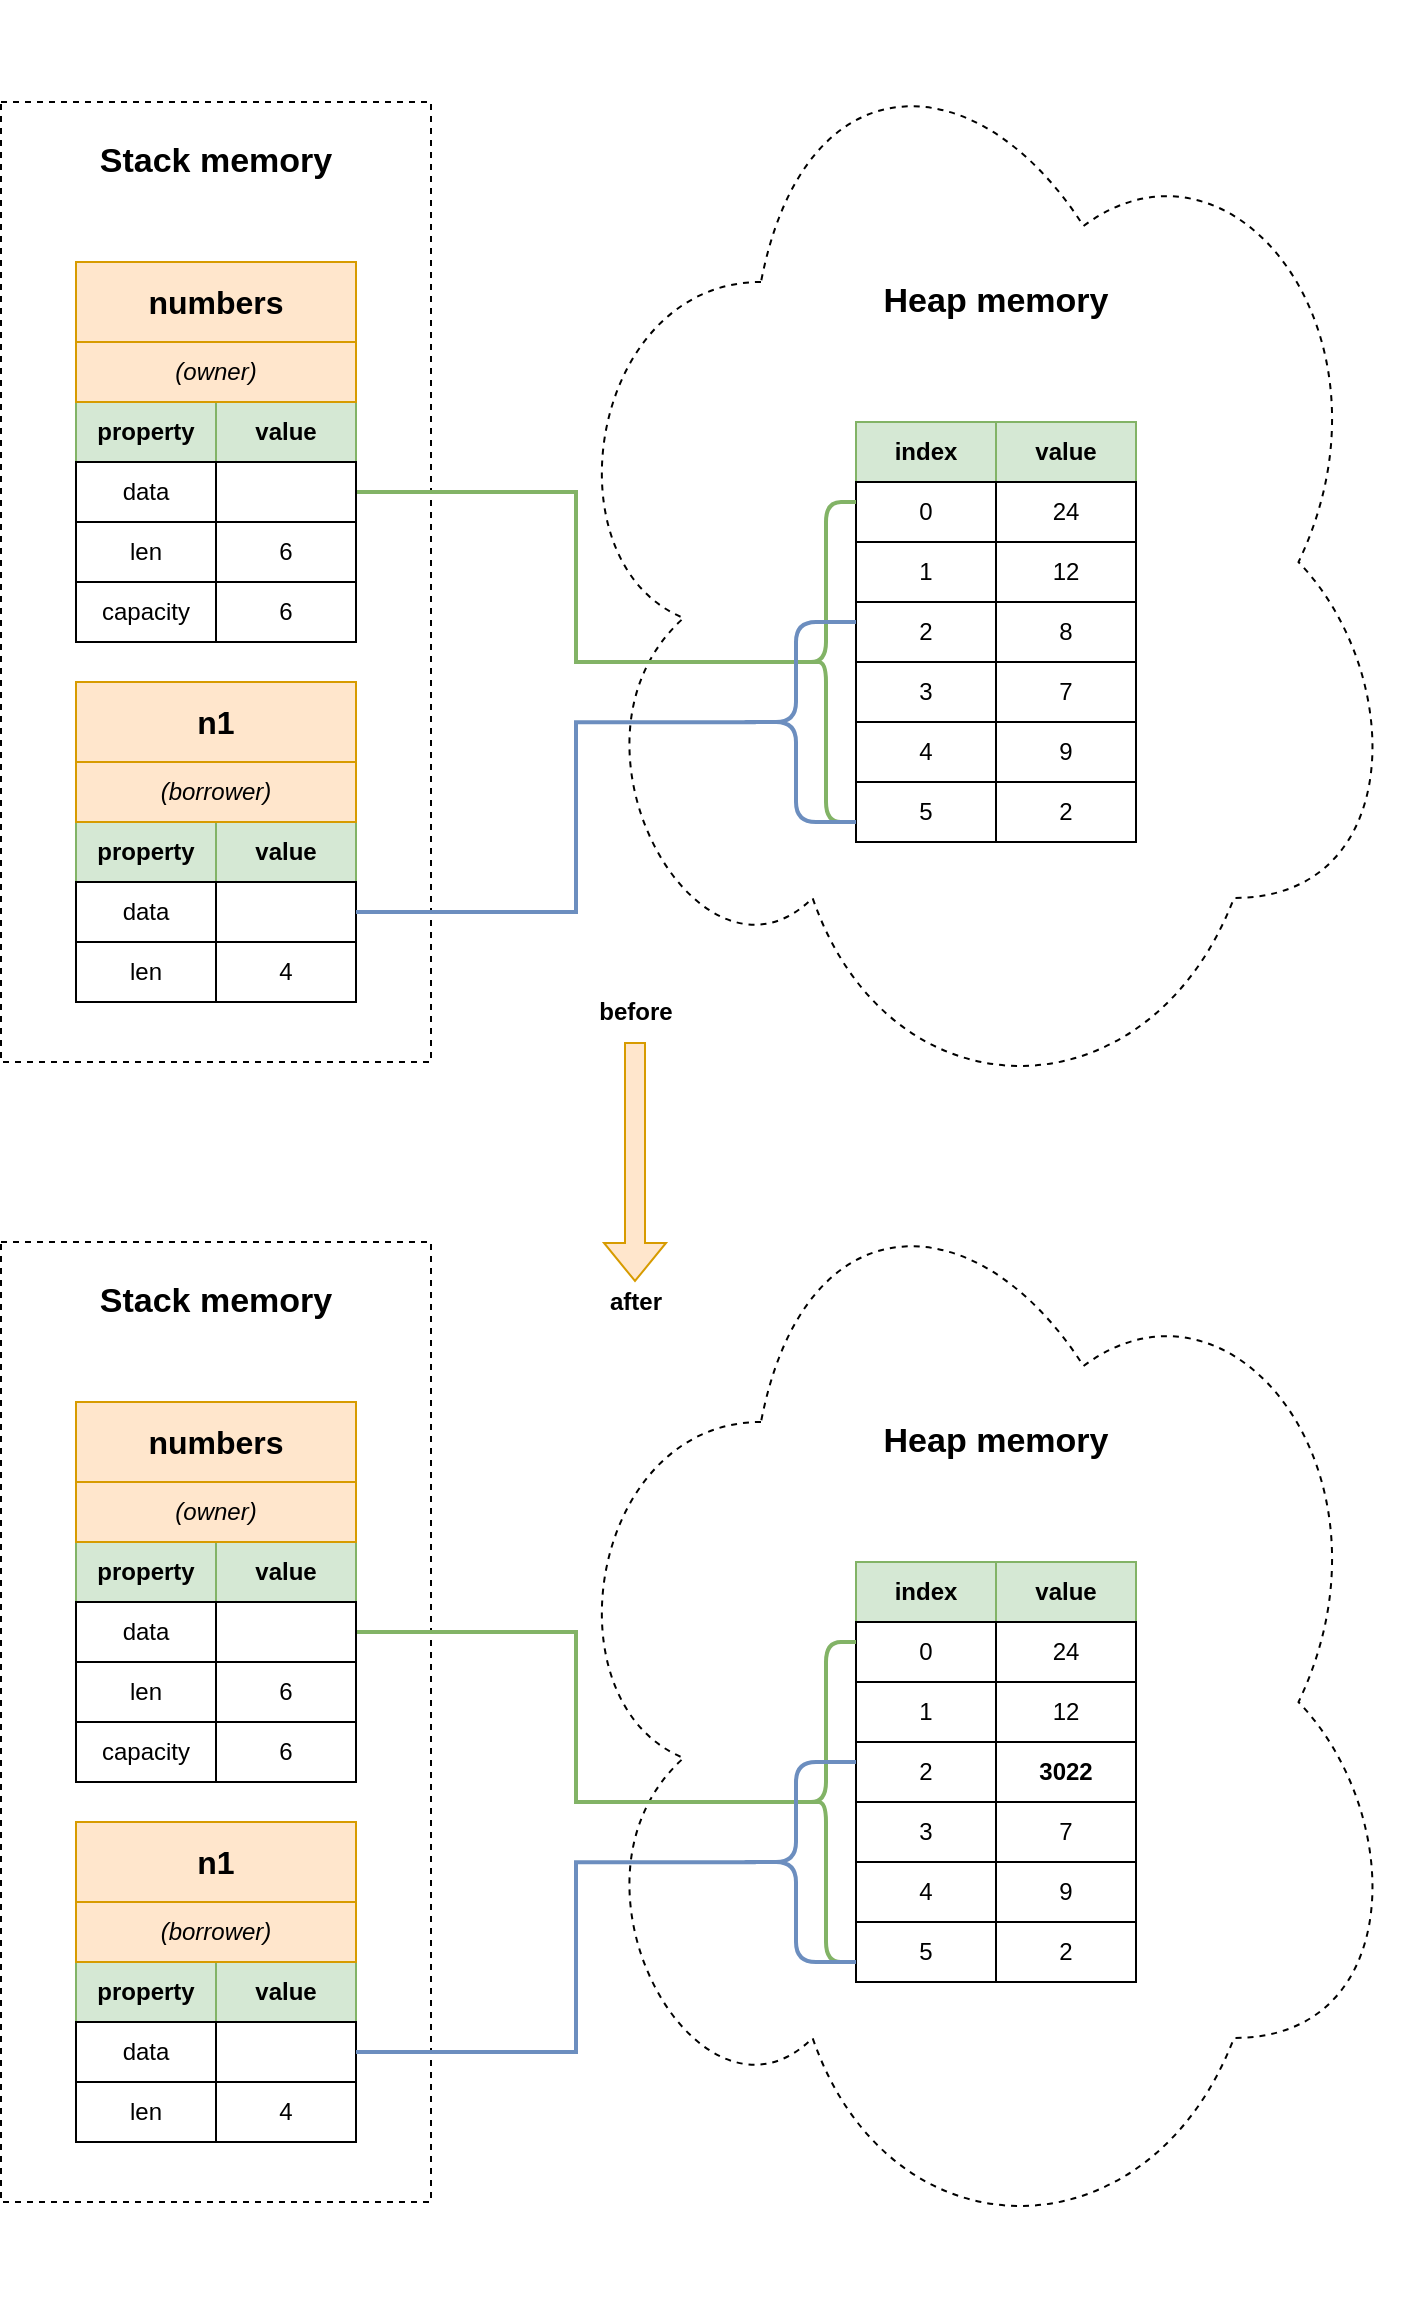 <mxfile version="20.3.0" type="device"><diagram id="E9WK0BKsC-T1gWnyw6fE" name="Page-1"><mxGraphModel dx="1390" dy="2043" grid="1" gridSize="10" guides="1" tooltips="1" connect="1" arrows="1" fold="1" page="1" pageScale="1" pageWidth="850" pageHeight="1100" math="0" shadow="0"><root><mxCell id="0"/><mxCell id="1" parent="0"/><mxCell id="eRW7efdalTtmwU7ePL8u-58" value="" style="ellipse;shape=cloud;whiteSpace=wrap;html=1;fontSize=12;dashed=1;" parent="1" vertex="1"><mxGeometry x="325" y="-50" width="430" height="560" as="geometry"/></mxCell><mxCell id="eRW7efdalTtmwU7ePL8u-23" value="" style="rounded=0;whiteSpace=wrap;html=1;dashed=1;" parent="1" vertex="1"><mxGeometry x="52.5" width="215" height="480" as="geometry"/></mxCell><mxCell id="eRW7efdalTtmwU7ePL8u-28" value="Stack memory" style="text;html=1;strokeColor=none;fillColor=none;align=center;verticalAlign=middle;whiteSpace=wrap;rounded=0;fontSize=17;fontStyle=1" parent="1" vertex="1"><mxGeometry x="80" y="10" width="160" height="40" as="geometry"/></mxCell><mxCell id="eRW7efdalTtmwU7ePL8u-59" value="" style="group" parent="1" vertex="1" connectable="0"><mxGeometry x="520" y="140" width="140" height="390" as="geometry"/></mxCell><mxCell id="eRW7efdalTtmwU7ePL8u-30" value="" style="group;fillColor=#d5e8d4;strokeColor=#82b366;container=0;" parent="eRW7efdalTtmwU7ePL8u-59" vertex="1" connectable="0"><mxGeometry x="-40" y="20" width="140" height="120" as="geometry"/></mxCell><mxCell id="eRW7efdalTtmwU7ePL8u-31" value="index" style="rounded=0;whiteSpace=wrap;html=1;fontStyle=1;fillColor=#d5e8d4;strokeColor=#82b366;" parent="eRW7efdalTtmwU7ePL8u-59" vertex="1"><mxGeometry x="-40" y="20" width="70" height="30" as="geometry"/></mxCell><mxCell id="eRW7efdalTtmwU7ePL8u-32" value="value" style="rounded=0;whiteSpace=wrap;html=1;fontStyle=1;fillColor=#d5e8d4;strokeColor=#82b366;" parent="eRW7efdalTtmwU7ePL8u-59" vertex="1"><mxGeometry x="30" y="20" width="70" height="30" as="geometry"/></mxCell><mxCell id="eRW7efdalTtmwU7ePL8u-33" value="0" style="rounded=0;whiteSpace=wrap;html=1;" parent="eRW7efdalTtmwU7ePL8u-59" vertex="1"><mxGeometry x="-40" y="50" width="70" height="30" as="geometry"/></mxCell><mxCell id="eRW7efdalTtmwU7ePL8u-34" value="1" style="rounded=0;whiteSpace=wrap;html=1;" parent="eRW7efdalTtmwU7ePL8u-59" vertex="1"><mxGeometry x="-40" y="80" width="70" height="30" as="geometry"/></mxCell><mxCell id="eRW7efdalTtmwU7ePL8u-35" value="2" style="rounded=0;whiteSpace=wrap;html=1;" parent="eRW7efdalTtmwU7ePL8u-59" vertex="1"><mxGeometry x="-40" y="110" width="70" height="30" as="geometry"/></mxCell><mxCell id="eRW7efdalTtmwU7ePL8u-36" value="12" style="rounded=0;whiteSpace=wrap;html=1;" parent="eRW7efdalTtmwU7ePL8u-59" vertex="1"><mxGeometry x="30" y="80" width="70" height="30" as="geometry"/></mxCell><mxCell id="eRW7efdalTtmwU7ePL8u-37" value="8" style="rounded=0;whiteSpace=wrap;html=1;" parent="eRW7efdalTtmwU7ePL8u-59" vertex="1"><mxGeometry x="30" y="110" width="70" height="30" as="geometry"/></mxCell><mxCell id="eRW7efdalTtmwU7ePL8u-38" value="24" style="rounded=0;whiteSpace=wrap;html=1;" parent="eRW7efdalTtmwU7ePL8u-59" vertex="1"><mxGeometry x="30" y="50" width="70" height="30" as="geometry"/></mxCell><mxCell id="eRW7efdalTtmwU7ePL8u-40" value="3" style="rounded=0;whiteSpace=wrap;html=1;" parent="eRW7efdalTtmwU7ePL8u-59" vertex="1"><mxGeometry x="-40" y="140" width="70" height="30" as="geometry"/></mxCell><mxCell id="eRW7efdalTtmwU7ePL8u-41" value="4" style="rounded=0;whiteSpace=wrap;html=1;" parent="eRW7efdalTtmwU7ePL8u-59" vertex="1"><mxGeometry x="-40" y="170" width="70" height="30" as="geometry"/></mxCell><mxCell id="eRW7efdalTtmwU7ePL8u-42" value="5" style="rounded=0;whiteSpace=wrap;html=1;" parent="eRW7efdalTtmwU7ePL8u-59" vertex="1"><mxGeometry x="-40" y="200" width="70" height="30" as="geometry"/></mxCell><mxCell id="eRW7efdalTtmwU7ePL8u-43" value="9" style="rounded=0;whiteSpace=wrap;html=1;" parent="eRW7efdalTtmwU7ePL8u-59" vertex="1"><mxGeometry x="30" y="170" width="70" height="30" as="geometry"/></mxCell><mxCell id="eRW7efdalTtmwU7ePL8u-44" value="2" style="rounded=0;whiteSpace=wrap;html=1;" parent="eRW7efdalTtmwU7ePL8u-59" vertex="1"><mxGeometry x="30" y="200" width="70" height="30" as="geometry"/></mxCell><mxCell id="eRW7efdalTtmwU7ePL8u-45" value="7" style="rounded=0;whiteSpace=wrap;html=1;" parent="eRW7efdalTtmwU7ePL8u-59" vertex="1"><mxGeometry x="30" y="140" width="70" height="30" as="geometry"/></mxCell><mxCell id="eRW7efdalTtmwU7ePL8u-65" value="Heap memory" style="text;html=1;strokeColor=none;fillColor=none;align=center;verticalAlign=middle;whiteSpace=wrap;rounded=0;fontSize=17;fontStyle=1" parent="1" vertex="1"><mxGeometry x="470" y="80" width="160" height="40" as="geometry"/></mxCell><mxCell id="eRW7efdalTtmwU7ePL8u-66" style="edgeStyle=orthogonalEdgeStyle;rounded=0;orthogonalLoop=1;jettySize=auto;html=1;entryX=0.1;entryY=0.5;entryDx=0;entryDy=0;fontSize=17;startArrow=none;startFill=0;entryPerimeter=0;endArrow=none;endFill=0;fontStyle=1;strokeWidth=2;fillColor=#d5e8d4;strokeColor=#82b366;" parent="1" source="eRW7efdalTtmwU7ePL8u-22" target="eRW7efdalTtmwU7ePL8u-94" edge="1"><mxGeometry relative="1" as="geometry"/></mxCell><mxCell id="eRW7efdalTtmwU7ePL8u-68" value="" style="group" parent="1" vertex="1" connectable="0"><mxGeometry x="90" y="80" width="140" height="190" as="geometry"/></mxCell><mxCell id="eRW7efdalTtmwU7ePL8u-27" value="" style="group;fillColor=#fff2cc;strokeColor=#d6b656;container=0;" parent="eRW7efdalTtmwU7ePL8u-68" vertex="1" connectable="0"><mxGeometry y="30" width="140" height="160" as="geometry"/></mxCell><mxCell id="eRW7efdalTtmwU7ePL8u-26" value="numbers" style="rounded=0;whiteSpace=wrap;html=1;fillColor=#ffe6cc;strokeColor=#d79b00;fontStyle=1;fontSize=16;" parent="eRW7efdalTtmwU7ePL8u-68" vertex="1"><mxGeometry width="140" height="40" as="geometry"/></mxCell><mxCell id="eRW7efdalTtmwU7ePL8u-14" value="property" style="rounded=0;whiteSpace=wrap;html=1;fontStyle=1;fillColor=#d5e8d4;strokeColor=#82b366;" parent="eRW7efdalTtmwU7ePL8u-68" vertex="1"><mxGeometry y="70" width="70" height="30" as="geometry"/></mxCell><mxCell id="eRW7efdalTtmwU7ePL8u-15" value="value" style="rounded=0;whiteSpace=wrap;html=1;fontStyle=1;fillColor=#d5e8d4;strokeColor=#82b366;" parent="eRW7efdalTtmwU7ePL8u-68" vertex="1"><mxGeometry x="70" y="70" width="70" height="30" as="geometry"/></mxCell><mxCell id="eRW7efdalTtmwU7ePL8u-16" value="data" style="rounded=0;whiteSpace=wrap;html=1;" parent="eRW7efdalTtmwU7ePL8u-68" vertex="1"><mxGeometry y="100" width="70" height="30" as="geometry"/></mxCell><mxCell id="eRW7efdalTtmwU7ePL8u-17" value="len" style="rounded=0;whiteSpace=wrap;html=1;" parent="eRW7efdalTtmwU7ePL8u-68" vertex="1"><mxGeometry y="130" width="70" height="30" as="geometry"/></mxCell><mxCell id="eRW7efdalTtmwU7ePL8u-18" value="capacity" style="rounded=0;whiteSpace=wrap;html=1;" parent="eRW7efdalTtmwU7ePL8u-68" vertex="1"><mxGeometry y="160" width="70" height="30" as="geometry"/></mxCell><mxCell id="eRW7efdalTtmwU7ePL8u-19" value="6" style="rounded=0;whiteSpace=wrap;html=1;" parent="eRW7efdalTtmwU7ePL8u-68" vertex="1"><mxGeometry x="70" y="130" width="70" height="30" as="geometry"/></mxCell><mxCell id="eRW7efdalTtmwU7ePL8u-20" value="6" style="rounded=0;whiteSpace=wrap;html=1;" parent="eRW7efdalTtmwU7ePL8u-68" vertex="1"><mxGeometry x="70" y="160" width="70" height="30" as="geometry"/></mxCell><mxCell id="eRW7efdalTtmwU7ePL8u-22" value="" style="rounded=0;whiteSpace=wrap;html=1;" parent="eRW7efdalTtmwU7ePL8u-68" vertex="1"><mxGeometry x="70" y="100" width="70" height="30" as="geometry"/></mxCell><mxCell id="eRW7efdalTtmwU7ePL8u-67" value="(owner)" style="rounded=0;whiteSpace=wrap;html=1;fillColor=#ffe6cc;strokeColor=#d79b00;fontStyle=2" parent="eRW7efdalTtmwU7ePL8u-68" vertex="1"><mxGeometry y="40" width="140" height="30" as="geometry"/></mxCell><mxCell id="eRW7efdalTtmwU7ePL8u-82" value="" style="group" parent="1" vertex="1" connectable="0"><mxGeometry x="90" y="290" width="140" height="160" as="geometry"/></mxCell><mxCell id="eRW7efdalTtmwU7ePL8u-70" value="" style="group;fillColor=#fff2cc;strokeColor=#d6b656;container=0;" parent="eRW7efdalTtmwU7ePL8u-82" vertex="1" connectable="0"><mxGeometry y="30" width="140" height="130" as="geometry"/></mxCell><mxCell id="eRW7efdalTtmwU7ePL8u-71" value="n1" style="rounded=0;whiteSpace=wrap;html=1;fillColor=#ffe6cc;strokeColor=#d79b00;fontStyle=1;fontSize=16;" parent="eRW7efdalTtmwU7ePL8u-82" vertex="1"><mxGeometry width="140" height="40" as="geometry"/></mxCell><mxCell id="eRW7efdalTtmwU7ePL8u-72" value="property" style="rounded=0;whiteSpace=wrap;html=1;fontStyle=1;fillColor=#d5e8d4;strokeColor=#82b366;" parent="eRW7efdalTtmwU7ePL8u-82" vertex="1"><mxGeometry y="70" width="70" height="30" as="geometry"/></mxCell><mxCell id="eRW7efdalTtmwU7ePL8u-73" value="value" style="rounded=0;whiteSpace=wrap;html=1;fontStyle=1;fillColor=#d5e8d4;strokeColor=#82b366;" parent="eRW7efdalTtmwU7ePL8u-82" vertex="1"><mxGeometry x="70" y="70" width="70" height="30" as="geometry"/></mxCell><mxCell id="eRW7efdalTtmwU7ePL8u-74" value="data" style="rounded=0;whiteSpace=wrap;html=1;" parent="eRW7efdalTtmwU7ePL8u-82" vertex="1"><mxGeometry y="100" width="70" height="30" as="geometry"/></mxCell><mxCell id="eRW7efdalTtmwU7ePL8u-75" value="len" style="rounded=0;whiteSpace=wrap;html=1;" parent="eRW7efdalTtmwU7ePL8u-82" vertex="1"><mxGeometry y="130" width="70" height="30" as="geometry"/></mxCell><mxCell id="eRW7efdalTtmwU7ePL8u-77" value="4" style="rounded=0;whiteSpace=wrap;html=1;" parent="eRW7efdalTtmwU7ePL8u-82" vertex="1"><mxGeometry x="70" y="130" width="70" height="30" as="geometry"/></mxCell><mxCell id="eRW7efdalTtmwU7ePL8u-79" value="" style="rounded=0;whiteSpace=wrap;html=1;" parent="eRW7efdalTtmwU7ePL8u-82" vertex="1"><mxGeometry x="70" y="100" width="70" height="30" as="geometry"/></mxCell><mxCell id="eRW7efdalTtmwU7ePL8u-80" value="(borrower)" style="rounded=0;whiteSpace=wrap;html=1;fillColor=#ffe6cc;strokeColor=#d79b00;fontStyle=2" parent="eRW7efdalTtmwU7ePL8u-82" vertex="1"><mxGeometry y="40" width="140" height="30" as="geometry"/></mxCell><mxCell id="eRW7efdalTtmwU7ePL8u-94" value="" style="shape=curlyBracket;whiteSpace=wrap;html=1;rounded=1;fontSize=17;strokeWidth=2;fillColor=#d5e8d4;strokeColor=#82b366;" parent="1" vertex="1"><mxGeometry x="450" y="200" width="30" height="160" as="geometry"/></mxCell><mxCell id="eRW7efdalTtmwU7ePL8u-97" style="edgeStyle=orthogonalEdgeStyle;rounded=0;orthogonalLoop=1;jettySize=auto;html=1;entryX=1;entryY=0.5;entryDx=0;entryDy=0;strokeWidth=2;fontSize=17;startArrow=none;startFill=0;endArrow=none;endFill=0;fillColor=#dae8fc;strokeColor=#6c8ebf;exitX=0.165;exitY=0.501;exitDx=0;exitDy=0;exitPerimeter=0;" parent="1" source="eRW7efdalTtmwU7ePL8u-95" target="eRW7efdalTtmwU7ePL8u-79" edge="1"><mxGeometry relative="1" as="geometry"><Array as="points"><mxPoint x="340" y="310"/><mxPoint x="340" y="405"/></Array></mxGeometry></mxCell><mxCell id="eRW7efdalTtmwU7ePL8u-95" value="" style="shape=curlyBracket;whiteSpace=wrap;html=1;rounded=1;fontSize=17;fillColor=#dae8fc;strokeColor=#6c8ebf;strokeWidth=2;" parent="1" vertex="1"><mxGeometry x="420" y="260" width="60" height="100" as="geometry"/></mxCell><mxCell id="GMldR2oHs6DJVLGpFxVA-1" value="" style="ellipse;shape=cloud;whiteSpace=wrap;html=1;fontSize=12;dashed=1;" vertex="1" parent="1"><mxGeometry x="325" y="520" width="430" height="560" as="geometry"/></mxCell><mxCell id="GMldR2oHs6DJVLGpFxVA-2" value="" style="rounded=0;whiteSpace=wrap;html=1;dashed=1;" vertex="1" parent="1"><mxGeometry x="52.5" y="570" width="215" height="480" as="geometry"/></mxCell><mxCell id="GMldR2oHs6DJVLGpFxVA-3" value="Stack memory" style="text;html=1;strokeColor=none;fillColor=none;align=center;verticalAlign=middle;whiteSpace=wrap;rounded=0;fontSize=17;fontStyle=1" vertex="1" parent="1"><mxGeometry x="80" y="580" width="160" height="40" as="geometry"/></mxCell><mxCell id="GMldR2oHs6DJVLGpFxVA-4" value="" style="group;fontStyle=1" vertex="1" connectable="0" parent="1"><mxGeometry x="520" y="710" width="140" height="390" as="geometry"/></mxCell><mxCell id="GMldR2oHs6DJVLGpFxVA-5" value="" style="group;fillColor=#d5e8d4;strokeColor=#82b366;container=0;" vertex="1" connectable="0" parent="GMldR2oHs6DJVLGpFxVA-4"><mxGeometry x="-40" y="20" width="140" height="120" as="geometry"/></mxCell><mxCell id="GMldR2oHs6DJVLGpFxVA-6" value="index" style="rounded=0;whiteSpace=wrap;html=1;fontStyle=1;fillColor=#d5e8d4;strokeColor=#82b366;" vertex="1" parent="GMldR2oHs6DJVLGpFxVA-4"><mxGeometry x="-40" y="20" width="70" height="30" as="geometry"/></mxCell><mxCell id="GMldR2oHs6DJVLGpFxVA-7" value="value" style="rounded=0;whiteSpace=wrap;html=1;fontStyle=1;fillColor=#d5e8d4;strokeColor=#82b366;" vertex="1" parent="GMldR2oHs6DJVLGpFxVA-4"><mxGeometry x="30" y="20" width="70" height="30" as="geometry"/></mxCell><mxCell id="GMldR2oHs6DJVLGpFxVA-8" value="0" style="rounded=0;whiteSpace=wrap;html=1;" vertex="1" parent="GMldR2oHs6DJVLGpFxVA-4"><mxGeometry x="-40" y="50" width="70" height="30" as="geometry"/></mxCell><mxCell id="GMldR2oHs6DJVLGpFxVA-9" value="1" style="rounded=0;whiteSpace=wrap;html=1;" vertex="1" parent="GMldR2oHs6DJVLGpFxVA-4"><mxGeometry x="-40" y="80" width="70" height="30" as="geometry"/></mxCell><mxCell id="GMldR2oHs6DJVLGpFxVA-10" value="2" style="rounded=0;whiteSpace=wrap;html=1;" vertex="1" parent="GMldR2oHs6DJVLGpFxVA-4"><mxGeometry x="-40" y="110" width="70" height="30" as="geometry"/></mxCell><mxCell id="GMldR2oHs6DJVLGpFxVA-11" value="12" style="rounded=0;whiteSpace=wrap;html=1;" vertex="1" parent="GMldR2oHs6DJVLGpFxVA-4"><mxGeometry x="30" y="80" width="70" height="30" as="geometry"/></mxCell><mxCell id="GMldR2oHs6DJVLGpFxVA-12" value="&lt;b&gt;3022&lt;/b&gt;" style="rounded=0;whiteSpace=wrap;html=1;" vertex="1" parent="GMldR2oHs6DJVLGpFxVA-4"><mxGeometry x="30" y="110" width="70" height="30" as="geometry"/></mxCell><mxCell id="GMldR2oHs6DJVLGpFxVA-13" value="24" style="rounded=0;whiteSpace=wrap;html=1;" vertex="1" parent="GMldR2oHs6DJVLGpFxVA-4"><mxGeometry x="30" y="50" width="70" height="30" as="geometry"/></mxCell><mxCell id="GMldR2oHs6DJVLGpFxVA-14" value="3" style="rounded=0;whiteSpace=wrap;html=1;" vertex="1" parent="GMldR2oHs6DJVLGpFxVA-4"><mxGeometry x="-40" y="140" width="70" height="30" as="geometry"/></mxCell><mxCell id="GMldR2oHs6DJVLGpFxVA-15" value="4" style="rounded=0;whiteSpace=wrap;html=1;" vertex="1" parent="GMldR2oHs6DJVLGpFxVA-4"><mxGeometry x="-40" y="170" width="70" height="30" as="geometry"/></mxCell><mxCell id="GMldR2oHs6DJVLGpFxVA-16" value="5" style="rounded=0;whiteSpace=wrap;html=1;" vertex="1" parent="GMldR2oHs6DJVLGpFxVA-4"><mxGeometry x="-40" y="200" width="70" height="30" as="geometry"/></mxCell><mxCell id="GMldR2oHs6DJVLGpFxVA-17" value="9" style="rounded=0;whiteSpace=wrap;html=1;" vertex="1" parent="GMldR2oHs6DJVLGpFxVA-4"><mxGeometry x="30" y="170" width="70" height="30" as="geometry"/></mxCell><mxCell id="GMldR2oHs6DJVLGpFxVA-18" value="2" style="rounded=0;whiteSpace=wrap;html=1;" vertex="1" parent="GMldR2oHs6DJVLGpFxVA-4"><mxGeometry x="30" y="200" width="70" height="30" as="geometry"/></mxCell><mxCell id="GMldR2oHs6DJVLGpFxVA-19" value="7" style="rounded=0;whiteSpace=wrap;html=1;" vertex="1" parent="GMldR2oHs6DJVLGpFxVA-4"><mxGeometry x="30" y="140" width="70" height="30" as="geometry"/></mxCell><mxCell id="GMldR2oHs6DJVLGpFxVA-20" value="Heap memory" style="text;html=1;strokeColor=none;fillColor=none;align=center;verticalAlign=middle;whiteSpace=wrap;rounded=0;fontSize=17;fontStyle=1" vertex="1" parent="1"><mxGeometry x="470" y="650" width="160" height="40" as="geometry"/></mxCell><mxCell id="GMldR2oHs6DJVLGpFxVA-21" style="edgeStyle=orthogonalEdgeStyle;rounded=0;orthogonalLoop=1;jettySize=auto;html=1;entryX=0.1;entryY=0.5;entryDx=0;entryDy=0;fontSize=17;startArrow=none;startFill=0;entryPerimeter=0;endArrow=none;endFill=0;fontStyle=1;strokeWidth=2;fillColor=#d5e8d4;strokeColor=#82b366;" edge="1" parent="1" source="GMldR2oHs6DJVLGpFxVA-32" target="GMldR2oHs6DJVLGpFxVA-44"><mxGeometry relative="1" as="geometry"/></mxCell><mxCell id="GMldR2oHs6DJVLGpFxVA-22" value="" style="group" vertex="1" connectable="0" parent="1"><mxGeometry x="90" y="650" width="140" height="190" as="geometry"/></mxCell><mxCell id="GMldR2oHs6DJVLGpFxVA-23" value="" style="group;fillColor=#fff2cc;strokeColor=#d6b656;container=0;" vertex="1" connectable="0" parent="GMldR2oHs6DJVLGpFxVA-22"><mxGeometry y="30" width="140" height="160" as="geometry"/></mxCell><mxCell id="GMldR2oHs6DJVLGpFxVA-24" value="numbers" style="rounded=0;whiteSpace=wrap;html=1;fillColor=#ffe6cc;strokeColor=#d79b00;fontStyle=1;fontSize=16;" vertex="1" parent="GMldR2oHs6DJVLGpFxVA-22"><mxGeometry width="140" height="40" as="geometry"/></mxCell><mxCell id="GMldR2oHs6DJVLGpFxVA-25" value="property" style="rounded=0;whiteSpace=wrap;html=1;fontStyle=1;fillColor=#d5e8d4;strokeColor=#82b366;" vertex="1" parent="GMldR2oHs6DJVLGpFxVA-22"><mxGeometry y="70" width="70" height="30" as="geometry"/></mxCell><mxCell id="GMldR2oHs6DJVLGpFxVA-26" value="value" style="rounded=0;whiteSpace=wrap;html=1;fontStyle=1;fillColor=#d5e8d4;strokeColor=#82b366;" vertex="1" parent="GMldR2oHs6DJVLGpFxVA-22"><mxGeometry x="70" y="70" width="70" height="30" as="geometry"/></mxCell><mxCell id="GMldR2oHs6DJVLGpFxVA-27" value="data" style="rounded=0;whiteSpace=wrap;html=1;" vertex="1" parent="GMldR2oHs6DJVLGpFxVA-22"><mxGeometry y="100" width="70" height="30" as="geometry"/></mxCell><mxCell id="GMldR2oHs6DJVLGpFxVA-28" value="len" style="rounded=0;whiteSpace=wrap;html=1;" vertex="1" parent="GMldR2oHs6DJVLGpFxVA-22"><mxGeometry y="130" width="70" height="30" as="geometry"/></mxCell><mxCell id="GMldR2oHs6DJVLGpFxVA-29" value="capacity" style="rounded=0;whiteSpace=wrap;html=1;" vertex="1" parent="GMldR2oHs6DJVLGpFxVA-22"><mxGeometry y="160" width="70" height="30" as="geometry"/></mxCell><mxCell id="GMldR2oHs6DJVLGpFxVA-30" value="6" style="rounded=0;whiteSpace=wrap;html=1;" vertex="1" parent="GMldR2oHs6DJVLGpFxVA-22"><mxGeometry x="70" y="130" width="70" height="30" as="geometry"/></mxCell><mxCell id="GMldR2oHs6DJVLGpFxVA-31" value="6" style="rounded=0;whiteSpace=wrap;html=1;" vertex="1" parent="GMldR2oHs6DJVLGpFxVA-22"><mxGeometry x="70" y="160" width="70" height="30" as="geometry"/></mxCell><mxCell id="GMldR2oHs6DJVLGpFxVA-32" value="" style="rounded=0;whiteSpace=wrap;html=1;" vertex="1" parent="GMldR2oHs6DJVLGpFxVA-22"><mxGeometry x="70" y="100" width="70" height="30" as="geometry"/></mxCell><mxCell id="GMldR2oHs6DJVLGpFxVA-33" value="(owner)" style="rounded=0;whiteSpace=wrap;html=1;fillColor=#ffe6cc;strokeColor=#d79b00;fontStyle=2" vertex="1" parent="GMldR2oHs6DJVLGpFxVA-22"><mxGeometry y="40" width="140" height="30" as="geometry"/></mxCell><mxCell id="GMldR2oHs6DJVLGpFxVA-34" value="" style="group" vertex="1" connectable="0" parent="1"><mxGeometry x="90" y="860" width="140" height="160" as="geometry"/></mxCell><mxCell id="GMldR2oHs6DJVLGpFxVA-35" value="" style="group;fillColor=#fff2cc;strokeColor=#d6b656;container=0;" vertex="1" connectable="0" parent="GMldR2oHs6DJVLGpFxVA-34"><mxGeometry y="30" width="140" height="130" as="geometry"/></mxCell><mxCell id="GMldR2oHs6DJVLGpFxVA-36" value="n1" style="rounded=0;whiteSpace=wrap;html=1;fillColor=#ffe6cc;strokeColor=#d79b00;fontStyle=1;fontSize=16;" vertex="1" parent="GMldR2oHs6DJVLGpFxVA-34"><mxGeometry width="140" height="40" as="geometry"/></mxCell><mxCell id="GMldR2oHs6DJVLGpFxVA-37" value="property" style="rounded=0;whiteSpace=wrap;html=1;fontStyle=1;fillColor=#d5e8d4;strokeColor=#82b366;" vertex="1" parent="GMldR2oHs6DJVLGpFxVA-34"><mxGeometry y="70" width="70" height="30" as="geometry"/></mxCell><mxCell id="GMldR2oHs6DJVLGpFxVA-38" value="value" style="rounded=0;whiteSpace=wrap;html=1;fontStyle=1;fillColor=#d5e8d4;strokeColor=#82b366;" vertex="1" parent="GMldR2oHs6DJVLGpFxVA-34"><mxGeometry x="70" y="70" width="70" height="30" as="geometry"/></mxCell><mxCell id="GMldR2oHs6DJVLGpFxVA-39" value="data" style="rounded=0;whiteSpace=wrap;html=1;" vertex="1" parent="GMldR2oHs6DJVLGpFxVA-34"><mxGeometry y="100" width="70" height="30" as="geometry"/></mxCell><mxCell id="GMldR2oHs6DJVLGpFxVA-40" value="len" style="rounded=0;whiteSpace=wrap;html=1;" vertex="1" parent="GMldR2oHs6DJVLGpFxVA-34"><mxGeometry y="130" width="70" height="30" as="geometry"/></mxCell><mxCell id="GMldR2oHs6DJVLGpFxVA-41" value="4" style="rounded=0;whiteSpace=wrap;html=1;" vertex="1" parent="GMldR2oHs6DJVLGpFxVA-34"><mxGeometry x="70" y="130" width="70" height="30" as="geometry"/></mxCell><mxCell id="GMldR2oHs6DJVLGpFxVA-42" value="" style="rounded=0;whiteSpace=wrap;html=1;" vertex="1" parent="GMldR2oHs6DJVLGpFxVA-34"><mxGeometry x="70" y="100" width="70" height="30" as="geometry"/></mxCell><mxCell id="GMldR2oHs6DJVLGpFxVA-43" value="(borrower)" style="rounded=0;whiteSpace=wrap;html=1;fillColor=#ffe6cc;strokeColor=#d79b00;fontStyle=2" vertex="1" parent="GMldR2oHs6DJVLGpFxVA-34"><mxGeometry y="40" width="140" height="30" as="geometry"/></mxCell><mxCell id="GMldR2oHs6DJVLGpFxVA-44" value="" style="shape=curlyBracket;whiteSpace=wrap;html=1;rounded=1;fontSize=17;strokeWidth=2;fillColor=#d5e8d4;strokeColor=#82b366;" vertex="1" parent="1"><mxGeometry x="450" y="770" width="30" height="160" as="geometry"/></mxCell><mxCell id="GMldR2oHs6DJVLGpFxVA-45" style="edgeStyle=orthogonalEdgeStyle;rounded=0;orthogonalLoop=1;jettySize=auto;html=1;entryX=1;entryY=0.5;entryDx=0;entryDy=0;strokeWidth=2;fontSize=17;startArrow=none;startFill=0;endArrow=none;endFill=0;fillColor=#dae8fc;strokeColor=#6c8ebf;exitX=0.165;exitY=0.501;exitDx=0;exitDy=0;exitPerimeter=0;" edge="1" parent="1" source="GMldR2oHs6DJVLGpFxVA-46" target="GMldR2oHs6DJVLGpFxVA-42"><mxGeometry relative="1" as="geometry"><Array as="points"><mxPoint x="340" y="880"/><mxPoint x="340" y="975"/></Array></mxGeometry></mxCell><mxCell id="GMldR2oHs6DJVLGpFxVA-46" value="" style="shape=curlyBracket;whiteSpace=wrap;html=1;rounded=1;fontSize=17;fillColor=#dae8fc;strokeColor=#6c8ebf;strokeWidth=2;" vertex="1" parent="1"><mxGeometry x="420" y="830" width="60" height="100" as="geometry"/></mxCell><mxCell id="GMldR2oHs6DJVLGpFxVA-48" value="" style="shape=flexArrow;endArrow=classic;html=1;rounded=0;fontColor=#FF0000;fillColor=#ffe6cc;strokeColor=#d79b00;" edge="1" parent="1"><mxGeometry width="50" height="50" relative="1" as="geometry"><mxPoint x="369.5" y="470" as="sourcePoint"/><mxPoint x="369.5" y="590" as="targetPoint"/></mxGeometry></mxCell><mxCell id="GMldR2oHs6DJVLGpFxVA-49" value="before" style="text;html=1;strokeColor=none;fillColor=none;align=center;verticalAlign=middle;whiteSpace=wrap;rounded=0;fontColor=#000000;fontStyle=1" vertex="1" parent="1"><mxGeometry x="340" y="440" width="60" height="30" as="geometry"/></mxCell><mxCell id="GMldR2oHs6DJVLGpFxVA-51" value="after" style="text;html=1;strokeColor=none;fillColor=none;align=center;verticalAlign=middle;whiteSpace=wrap;rounded=0;fontColor=#000000;fontStyle=1" vertex="1" parent="1"><mxGeometry x="340" y="585" width="60" height="30" as="geometry"/></mxCell></root></mxGraphModel></diagram></mxfile>
